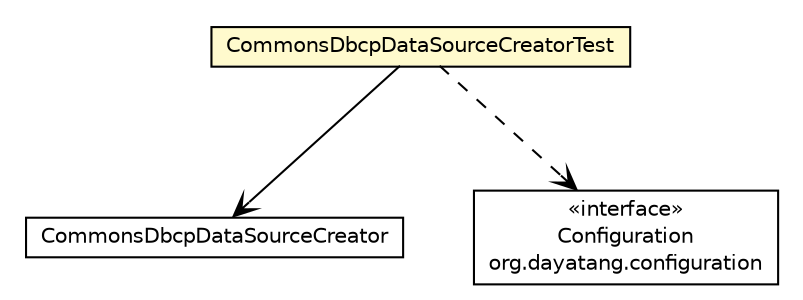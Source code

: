 #!/usr/local/bin/dot
#
# Class diagram 
# Generated by UMLGraph version R5_6_6-8-g8d7759 (http://www.umlgraph.org/)
#

digraph G {
	edge [fontname="Helvetica",fontsize=10,labelfontname="Helvetica",labelfontsize=10];
	node [fontname="Helvetica",fontsize=10,shape=plaintext];
	nodesep=0.25;
	ranksep=0.5;
	// org.dayatang.datasource4saas.dscreator.CommonsDbcpDataSourceCreatorTest
	c16374 [label=<<table title="org.dayatang.datasource4saas.dscreator.CommonsDbcpDataSourceCreatorTest" border="0" cellborder="1" cellspacing="0" cellpadding="2" port="p" bgcolor="lemonChiffon" href="./CommonsDbcpDataSourceCreatorTest.html">
		<tr><td><table border="0" cellspacing="0" cellpadding="1">
<tr><td align="center" balign="center"> CommonsDbcpDataSourceCreatorTest </td></tr>
		</table></td></tr>
		</table>>, URL="./CommonsDbcpDataSourceCreatorTest.html", fontname="Helvetica", fontcolor="black", fontsize=10.0];
	// org.dayatang.datasource4saas.dscreator.CommonsDbcpDataSourceCreatorTest NAVASSOC org.dayatang.datasource4saas.dscreator.CommonsDbcpDataSourceCreator
	c16374:p -> c16398:p [taillabel="", label=" "headlabel="", fontname="Helvetica", fontcolor="black", fontsize=10.0, color="black", arrowhead=open];
	// org.dayatang.datasource4saas.dscreator.CommonsDbcpDataSourceCreatorTest DEPEND org.dayatang.configuration.Configuration
	c16374:p -> c16399:p [taillabel="", label=" "headlabel="", fontname="Helvetica", fontcolor="black", fontsize=10.0, color="black", arrowhead=open, style=dashed];
	// org.dayatang.configuration.Configuration
	c16399 [label=<<table title="org.dayatang.configuration.Configuration" border="0" cellborder="1" cellspacing="0" cellpadding="2" port="p" href="http://java.sun.com/j2se/1.4.2/docs/api/org/dayatang/configuration/Configuration.html">
		<tr><td><table border="0" cellspacing="0" cellpadding="1">
<tr><td align="center" balign="center"> &#171;interface&#187; </td></tr>
<tr><td align="center" balign="center"> Configuration </td></tr>
<tr><td align="center" balign="center"> org.dayatang.configuration </td></tr>
		</table></td></tr>
		</table>>, URL="http://java.sun.com/j2se/1.4.2/docs/api/org/dayatang/configuration/Configuration.html", fontname="Helvetica", fontcolor="black", fontsize=10.0];
	// org.dayatang.datasource4saas.dscreator.CommonsDbcpDataSourceCreator
	c16398 [label=<<table title="org.dayatang.datasource4saas.dscreator.CommonsDbcpDataSourceCreator" border="0" cellborder="1" cellspacing="0" cellpadding="2" port="p" href="http://java.sun.com/j2se/1.4.2/docs/api/org/dayatang/datasource4saas/dscreator/CommonsDbcpDataSourceCreator.html">
		<tr><td><table border="0" cellspacing="0" cellpadding="1">
<tr><td align="center" balign="center"> CommonsDbcpDataSourceCreator </td></tr>
		</table></td></tr>
		</table>>, URL="http://java.sun.com/j2se/1.4.2/docs/api/org/dayatang/datasource4saas/dscreator/CommonsDbcpDataSourceCreator.html", fontname="Helvetica", fontcolor="black", fontsize=10.0];
}

